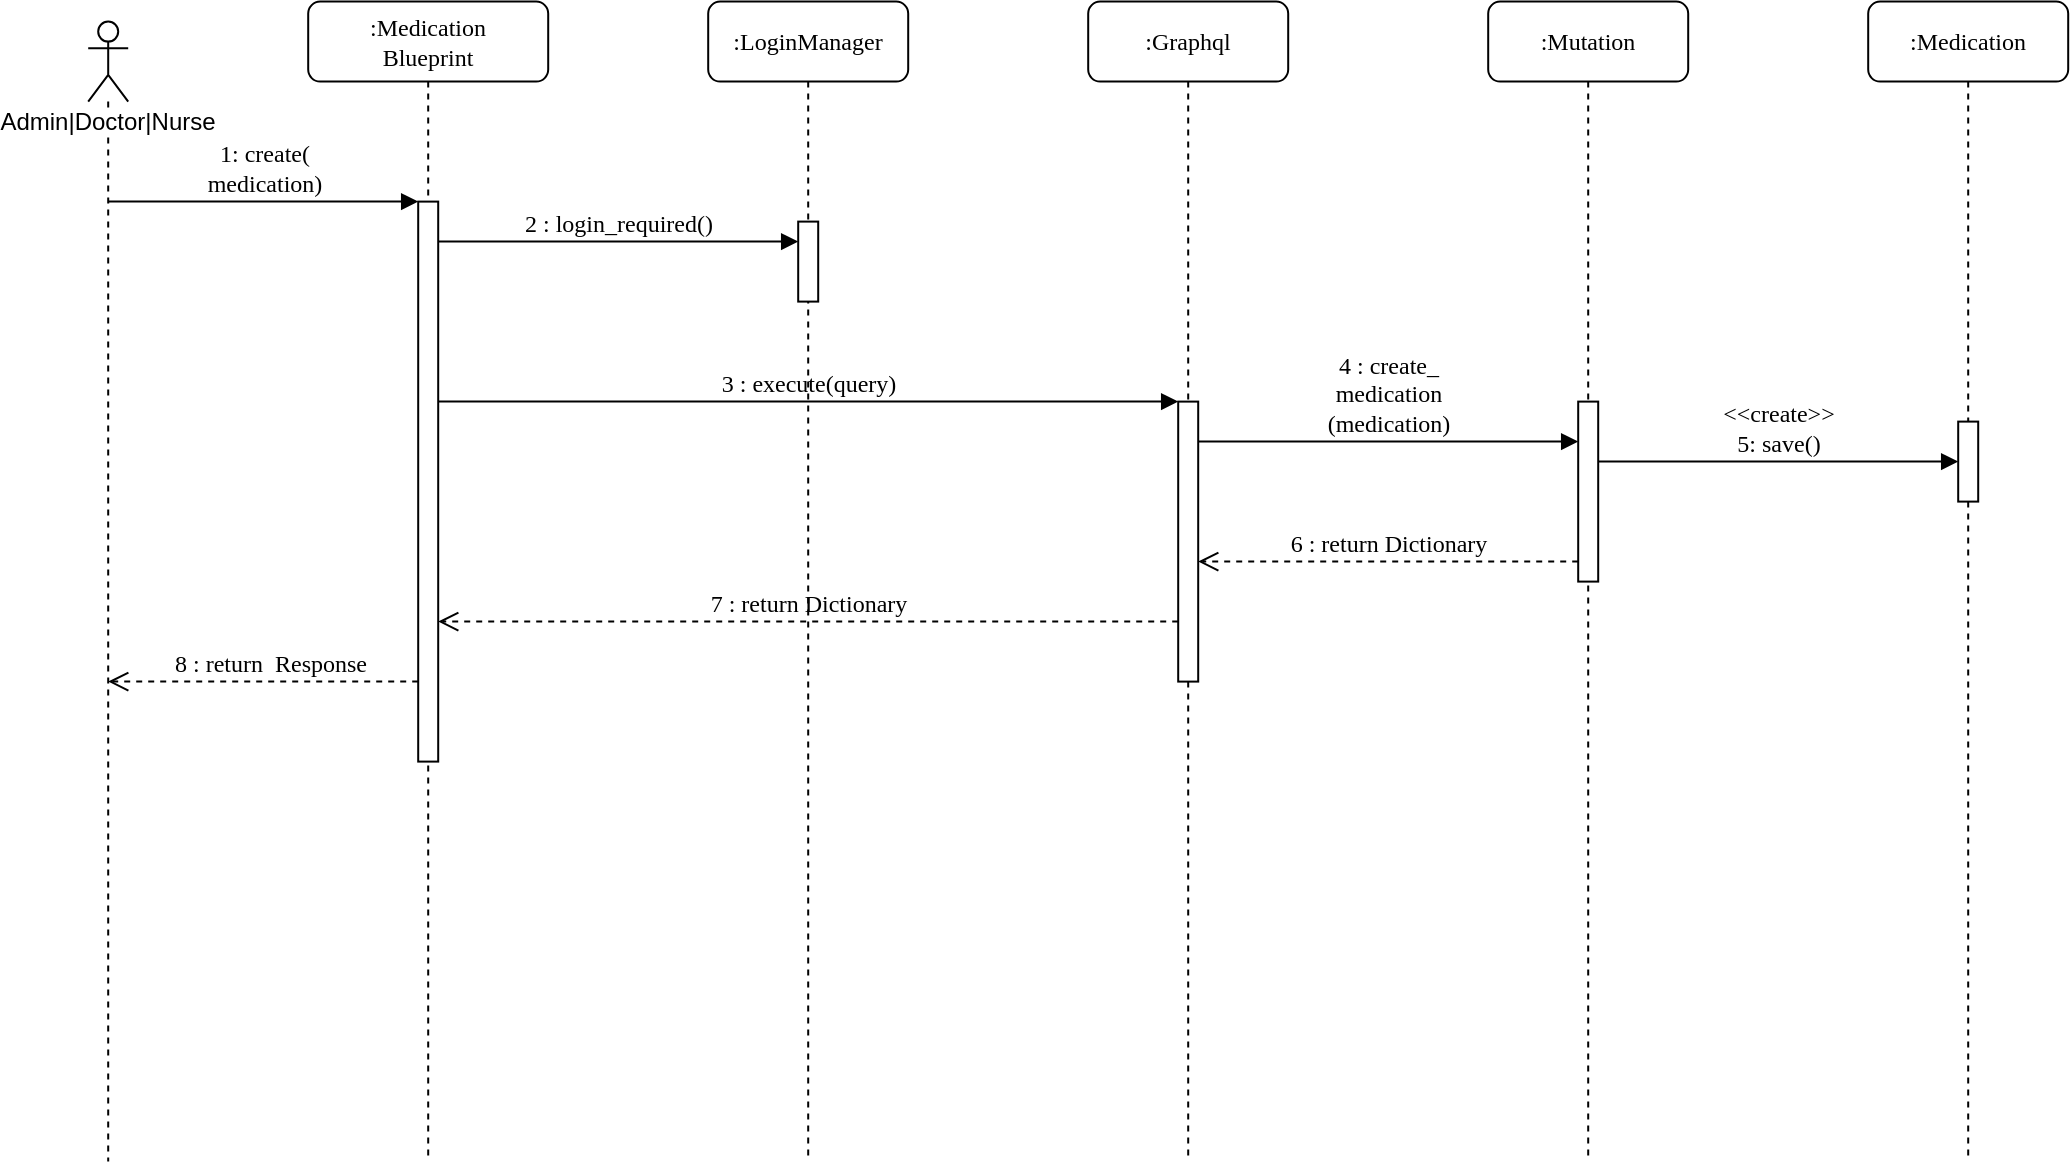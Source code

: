 <mxfile version="12.3.4" type="google" pages="5"><diagram id="bylo_nbUwDTHsxsyvhCS" name="MMS-UC-01"><mxGraphModel dx="2032" dy="628" grid="1" gridSize="10" guides="1" tooltips="1" connect="1" arrows="1" fold="1" page="1" pageScale="1" pageWidth="827" pageHeight="1169" math="0" shadow="0"><root><mxCell id="0"/><mxCell id="1" parent="0"/><mxCell id="_67qleCkoF8MrSsblZwb-1" value="&lt;div&gt;:Medication&lt;/div&gt;&lt;div&gt;Blueprint&lt;/div&gt;" style="shape=umlLifeline;perimeter=lifelinePerimeter;whiteSpace=wrap;html=1;container=1;collapsible=0;recursiveResize=0;outlineConnect=0;rounded=1;shadow=0;comic=0;labelBackgroundColor=none;strokeWidth=1;fontFamily=Verdana;fontSize=12;align=center;" vertex="1" parent="1"><mxGeometry x="150.1" y="239.8" width="120" height="580" as="geometry"/></mxCell><mxCell id="_67qleCkoF8MrSsblZwb-2" value="" style="html=1;points=[];perimeter=orthogonalPerimeter;rounded=0;shadow=0;comic=0;labelBackgroundColor=none;strokeWidth=1;fontFamily=Verdana;fontSize=12;align=center;" vertex="1" parent="_67qleCkoF8MrSsblZwb-1"><mxGeometry x="55" y="100" width="10" height="280" as="geometry"/></mxCell><mxCell id="_67qleCkoF8MrSsblZwb-3" value=":Graphql" style="shape=umlLifeline;perimeter=lifelinePerimeter;whiteSpace=wrap;html=1;container=1;collapsible=0;recursiveResize=0;outlineConnect=0;rounded=1;shadow=0;comic=0;labelBackgroundColor=none;strokeWidth=1;fontFamily=Verdana;fontSize=12;align=center;" vertex="1" parent="1"><mxGeometry x="540.1" y="239.8" width="100" height="580" as="geometry"/></mxCell><mxCell id="_67qleCkoF8MrSsblZwb-4" value="" style="html=1;points=[];perimeter=orthogonalPerimeter;rounded=0;shadow=0;comic=0;labelBackgroundColor=none;strokeWidth=1;fontFamily=Verdana;fontSize=12;align=center;" vertex="1" parent="_67qleCkoF8MrSsblZwb-3"><mxGeometry x="45" y="200" width="10" height="140" as="geometry"/></mxCell><mxCell id="_67qleCkoF8MrSsblZwb-5" value=":Mutation" style="shape=umlLifeline;perimeter=lifelinePerimeter;whiteSpace=wrap;html=1;container=1;collapsible=0;recursiveResize=0;outlineConnect=0;rounded=1;shadow=0;comic=0;labelBackgroundColor=none;strokeWidth=1;fontFamily=Verdana;fontSize=12;align=center;" vertex="1" parent="1"><mxGeometry x="740.1" y="239.8" width="100" height="580" as="geometry"/></mxCell><mxCell id="_67qleCkoF8MrSsblZwb-6" value="" style="html=1;points=[];perimeter=orthogonalPerimeter;rounded=0;shadow=0;comic=0;labelBackgroundColor=none;strokeWidth=1;fontFamily=Verdana;fontSize=12;align=center;" vertex="1" parent="_67qleCkoF8MrSsblZwb-5"><mxGeometry x="45" y="200" width="10" height="90" as="geometry"/></mxCell><mxCell id="_67qleCkoF8MrSsblZwb-7" value=":Medication" style="shape=umlLifeline;perimeter=lifelinePerimeter;whiteSpace=wrap;html=1;container=1;collapsible=0;recursiveResize=0;outlineConnect=0;rounded=1;shadow=0;comic=0;labelBackgroundColor=none;strokeWidth=1;fontFamily=Verdana;fontSize=12;align=center;" vertex="1" parent="1"><mxGeometry x="930.1" y="239.8" width="100" height="580" as="geometry"/></mxCell><mxCell id="_67qleCkoF8MrSsblZwb-8" value="" style="html=1;points=[];perimeter=orthogonalPerimeter;rounded=0;shadow=0;comic=0;labelBackgroundColor=none;strokeWidth=1;fontFamily=Verdana;fontSize=12;align=center;" vertex="1" parent="_67qleCkoF8MrSsblZwb-7"><mxGeometry x="45" y="210" width="10" height="40" as="geometry"/></mxCell><mxCell id="_67qleCkoF8MrSsblZwb-9" value="&lt;div&gt;4 : create_&lt;/div&gt;medication&lt;div&gt;(medication)&lt;br&gt;&lt;/div&gt;" style="html=1;verticalAlign=bottom;endArrow=block;labelBackgroundColor=none;fontFamily=Verdana;fontSize=12;edgeStyle=elbowEdgeStyle;elbow=vertical;" edge="1" parent="1" source="_67qleCkoF8MrSsblZwb-4" target="_67qleCkoF8MrSsblZwb-6"><mxGeometry relative="1" as="geometry"><mxPoint x="410.1" y="379.8" as="sourcePoint"/><Array as="points"><mxPoint x="680.1" y="459.8"/><mxPoint x="420.1" y="449.8"/><mxPoint x="430.1" y="449.8"/><mxPoint x="460.1" y="419.8"/><mxPoint x="400.1" y="409.8"/><mxPoint x="360.1" y="379.8"/></Array></mxGeometry></mxCell><mxCell id="_67qleCkoF8MrSsblZwb-10" value="&lt;div&gt;&amp;lt;&amp;lt;create&amp;gt;&amp;gt;&lt;br&gt;&lt;/div&gt;&lt;div&gt;5: save()&lt;br&gt;&lt;/div&gt;" style="html=1;verticalAlign=bottom;endArrow=block;labelBackgroundColor=none;fontFamily=Verdana;fontSize=12;edgeStyle=elbowEdgeStyle;elbow=vertical;" edge="1" parent="1" source="_67qleCkoF8MrSsblZwb-6" target="_67qleCkoF8MrSsblZwb-8"><mxGeometry relative="1" as="geometry"><mxPoint x="550.1" y="389.8" as="sourcePoint"/><Array as="points"><mxPoint x="890.1" y="469.8"/><mxPoint x="670.1" y="429.8"/></Array></mxGeometry></mxCell><mxCell id="_67qleCkoF8MrSsblZwb-11" value="&lt;div&gt;1: create(&lt;/div&gt;&lt;div&gt;&lt;span&gt;medication)&lt;/span&gt;&lt;/div&gt;" style="html=1;verticalAlign=bottom;endArrow=block;entryX=0;entryY=0;labelBackgroundColor=none;fontFamily=Verdana;fontSize=12;edgeStyle=elbowEdgeStyle;elbow=vertical;" edge="1" parent="1" source="_67qleCkoF8MrSsblZwb-13" target="_67qleCkoF8MrSsblZwb-2"><mxGeometry relative="1" as="geometry"><mxPoint x="55.1" y="339.8" as="sourcePoint"/><Array as="points"><mxPoint x="100.1" y="339.8"/></Array></mxGeometry></mxCell><mxCell id="_67qleCkoF8MrSsblZwb-12" value="3 : execute(query)" style="html=1;verticalAlign=bottom;endArrow=block;entryX=0;entryY=0;labelBackgroundColor=none;fontFamily=Verdana;fontSize=12;edgeStyle=elbowEdgeStyle;elbow=vertical;" edge="1" parent="1" source="_67qleCkoF8MrSsblZwb-2" target="_67qleCkoF8MrSsblZwb-4"><mxGeometry relative="1" as="geometry"><mxPoint x="270.1" y="359.8" as="sourcePoint"/><Array as="points"><mxPoint x="550.1" y="439.8"/><mxPoint x="530.1" y="449.8"/><mxPoint x="320.1" y="439.8"/><mxPoint x="300.1" y="449.8"/><mxPoint x="320.1" y="409.8"/><mxPoint x="300.1" y="399.8"/><mxPoint x="320.1" y="389.8"/><mxPoint x="290.1" y="379.8"/></Array></mxGeometry></mxCell><mxCell id="_67qleCkoF8MrSsblZwb-13" value="Admin|Doctor|Nurse" style="shape=umlLifeline;participant=umlActor;perimeter=lifelinePerimeter;whiteSpace=wrap;html=1;container=1;collapsible=0;recursiveResize=0;verticalAlign=top;spacingTop=36;labelBackgroundColor=#ffffff;outlineConnect=0;" vertex="1" parent="1"><mxGeometry x="40.1" y="249.8" width="20" height="570" as="geometry"/></mxCell><mxCell id="_67qleCkoF8MrSsblZwb-14" value="6 : return Dictionary" style="html=1;verticalAlign=bottom;endArrow=open;dashed=1;endSize=8;labelBackgroundColor=none;fontFamily=Verdana;fontSize=12;edgeStyle=elbowEdgeStyle;elbow=vertical;" edge="1" parent="1" source="_67qleCkoF8MrSsblZwb-6" target="_67qleCkoF8MrSsblZwb-4"><mxGeometry relative="1" as="geometry"><mxPoint x="295.1" y="449.8" as="targetPoint"/><Array as="points"><mxPoint x="720.1" y="519.8"/><mxPoint x="590.1" y="539.8"/><mxPoint x="460.1" y="469.8"/><mxPoint x="490.1" y="479.8"/><mxPoint x="480.1" y="469.8"/><mxPoint x="460.1" y="459.8"/><mxPoint x="330.1" y="449.8"/><mxPoint x="360.1" y="449.8"/></Array><mxPoint x="480.1" y="449.8" as="sourcePoint"/></mxGeometry></mxCell><mxCell id="_67qleCkoF8MrSsblZwb-15" value="7 : return Dictionary" style="html=1;verticalAlign=bottom;endArrow=open;dashed=1;endSize=8;labelBackgroundColor=none;fontFamily=Verdana;fontSize=12;edgeStyle=elbowEdgeStyle;elbow=vertical;" edge="1" parent="1" source="_67qleCkoF8MrSsblZwb-4" target="_67qleCkoF8MrSsblZwb-2"><mxGeometry relative="1" as="geometry"><mxPoint x="160.1" y="489.8" as="targetPoint"/><Array as="points"><mxPoint x="320.1" y="549.8"/><mxPoint x="310.1" y="529.8"/><mxPoint x="310.1" y="489.8"/><mxPoint x="290.1" y="479.8"/><mxPoint x="270.6" y="489.8"/><mxPoint x="140.6" y="479.8"/><mxPoint x="170.6" y="479.8"/></Array><mxPoint x="335.6" y="489.8" as="sourcePoint"/></mxGeometry></mxCell><mxCell id="_67qleCkoF8MrSsblZwb-16" value="8 : return&amp;nbsp; Response" style="html=1;verticalAlign=bottom;endArrow=open;dashed=1;endSize=8;labelBackgroundColor=none;fontFamily=Verdana;fontSize=12;edgeStyle=elbowEdgeStyle;elbow=vertical;" edge="1" parent="1" source="_67qleCkoF8MrSsblZwb-2" target="_67qleCkoF8MrSsblZwb-13"><mxGeometry x="-0.041" relative="1" as="geometry"><mxPoint x="-14.9" y="519.8" as="targetPoint"/><Array as="points"><mxPoint x="160.1" y="579.8"/><mxPoint x="140.1" y="549.8"/><mxPoint x="120.1" y="569.8"/><mxPoint x="150.1" y="599.8"/><mxPoint x="140.1" y="559.8"/><mxPoint x="60.6" y="519.8"/><mxPoint x="-69.4" y="509.8"/><mxPoint x="-39.4" y="509.8"/></Array><mxPoint x="135.1" y="519.8" as="sourcePoint"/><mxPoint as="offset"/></mxGeometry></mxCell><mxCell id="_67qleCkoF8MrSsblZwb-17" value=":LoginManager" style="shape=umlLifeline;perimeter=lifelinePerimeter;whiteSpace=wrap;html=1;container=1;collapsible=0;recursiveResize=0;outlineConnect=0;rounded=1;shadow=0;comic=0;labelBackgroundColor=none;strokeWidth=1;fontFamily=Verdana;fontSize=12;align=center;" vertex="1" parent="1"><mxGeometry x="350.1" y="239.8" width="100" height="580" as="geometry"/></mxCell><mxCell id="_67qleCkoF8MrSsblZwb-18" value="" style="html=1;points=[];perimeter=orthogonalPerimeter;rounded=0;shadow=0;comic=0;labelBackgroundColor=none;strokeWidth=1;fontFamily=Verdana;fontSize=12;align=center;" vertex="1" parent="_67qleCkoF8MrSsblZwb-17"><mxGeometry x="45" y="110" width="10" height="40" as="geometry"/></mxCell><mxCell id="_67qleCkoF8MrSsblZwb-19" value="&lt;div&gt;2 : login_required(&lt;span&gt;)&lt;/span&gt;&lt;/div&gt;" style="html=1;verticalAlign=bottom;endArrow=block;labelBackgroundColor=none;fontFamily=Verdana;fontSize=12;edgeStyle=elbowEdgeStyle;elbow=vertical;" edge="1" parent="1" source="_67qleCkoF8MrSsblZwb-2" target="_67qleCkoF8MrSsblZwb-18"><mxGeometry relative="1" as="geometry"><mxPoint x="360.1" y="589.8" as="sourcePoint"/><mxPoint x="510.1" y="589.8" as="targetPoint"/><Array as="points"><mxPoint x="330.1" y="359.8"/><mxPoint x="270.1" y="349.8"/><mxPoint x="670.1" y="349.8"/><mxPoint x="770.1" y="539.8"/><mxPoint x="820.1" y="549.8"/></Array></mxGeometry></mxCell></root></mxGraphModel></diagram><diagram name="MMS-UC-02" id="-OC2xoSYDQAwv9KFWVE0"><mxGraphModel dx="853" dy="445" grid="1" gridSize="10" guides="1" tooltips="1" connect="1" arrows="1" fold="1" page="1" pageScale="1" pageWidth="827" pageHeight="1169" math="0" shadow="0"><root><mxCell id="LfmxLt8_WMzCR76f8Rm5-0"/><mxCell id="LfmxLt8_WMzCR76f8Rm5-1" parent="LfmxLt8_WMzCR76f8Rm5-0"/><mxCell id="LfmxLt8_WMzCR76f8Rm5-2" value="&lt;div&gt;:Medication&lt;/div&gt;&lt;div&gt;&lt;span&gt;Blueprint&lt;/span&gt;&lt;br&gt;&lt;/div&gt;" style="shape=umlLifeline;perimeter=lifelinePerimeter;whiteSpace=wrap;html=1;container=1;collapsible=0;recursiveResize=0;outlineConnect=0;rounded=1;shadow=0;comic=0;labelBackgroundColor=none;strokeWidth=1;fontFamily=Verdana;fontSize=12;align=center;" parent="LfmxLt8_WMzCR76f8Rm5-1" vertex="1"><mxGeometry x="170" y="70" width="120" height="580" as="geometry"/></mxCell><mxCell id="LfmxLt8_WMzCR76f8Rm5-3" value="" style="html=1;points=[];perimeter=orthogonalPerimeter;rounded=0;shadow=0;comic=0;labelBackgroundColor=none;strokeWidth=1;fontFamily=Verdana;fontSize=12;align=center;" parent="LfmxLt8_WMzCR76f8Rm5-2" vertex="1"><mxGeometry x="55" y="100" width="10" height="280" as="geometry"/></mxCell><mxCell id="LfmxLt8_WMzCR76f8Rm5-4" value=":Graphql" style="shape=umlLifeline;perimeter=lifelinePerimeter;whiteSpace=wrap;html=1;container=1;collapsible=0;recursiveResize=0;outlineConnect=0;rounded=1;shadow=0;comic=0;labelBackgroundColor=none;strokeWidth=1;fontFamily=Verdana;fontSize=12;align=center;" parent="LfmxLt8_WMzCR76f8Rm5-1" vertex="1"><mxGeometry x="560" y="70" width="100" height="580" as="geometry"/></mxCell><mxCell id="LfmxLt8_WMzCR76f8Rm5-5" value="" style="html=1;points=[];perimeter=orthogonalPerimeter;rounded=0;shadow=0;comic=0;labelBackgroundColor=none;strokeWidth=1;fontFamily=Verdana;fontSize=12;align=center;" parent="LfmxLt8_WMzCR76f8Rm5-4" vertex="1"><mxGeometry x="45" y="200" width="10" height="140" as="geometry"/></mxCell><mxCell id="LfmxLt8_WMzCR76f8Rm5-6" value=":Mutation" style="shape=umlLifeline;perimeter=lifelinePerimeter;whiteSpace=wrap;html=1;container=1;collapsible=0;recursiveResize=0;outlineConnect=0;rounded=1;shadow=0;comic=0;labelBackgroundColor=none;strokeWidth=1;fontFamily=Verdana;fontSize=12;align=center;" parent="LfmxLt8_WMzCR76f8Rm5-1" vertex="1"><mxGeometry x="760" y="70" width="100" height="580" as="geometry"/></mxCell><mxCell id="LfmxLt8_WMzCR76f8Rm5-7" value="" style="html=1;points=[];perimeter=orthogonalPerimeter;rounded=0;shadow=0;comic=0;labelBackgroundColor=none;strokeWidth=1;fontFamily=Verdana;fontSize=12;align=center;" parent="LfmxLt8_WMzCR76f8Rm5-6" vertex="1"><mxGeometry x="45" y="200" width="10" height="90" as="geometry"/></mxCell><mxCell id="LfmxLt8_WMzCR76f8Rm5-8" value=":Medication" style="shape=umlLifeline;perimeter=lifelinePerimeter;whiteSpace=wrap;html=1;container=1;collapsible=0;recursiveResize=0;outlineConnect=0;rounded=1;shadow=0;comic=0;labelBackgroundColor=none;strokeWidth=1;fontFamily=Verdana;fontSize=12;align=center;" parent="LfmxLt8_WMzCR76f8Rm5-1" vertex="1"><mxGeometry x="950" y="70" width="100" height="580" as="geometry"/></mxCell><mxCell id="LfmxLt8_WMzCR76f8Rm5-9" value="" style="html=1;points=[];perimeter=orthogonalPerimeter;rounded=0;shadow=0;comic=0;labelBackgroundColor=none;strokeWidth=1;fontFamily=Verdana;fontSize=12;align=center;" parent="LfmxLt8_WMzCR76f8Rm5-8" vertex="1"><mxGeometry x="45" y="220" width="10" height="40" as="geometry"/></mxCell><mxCell id="LfmxLt8_WMzCR76f8Rm5-10" value="&lt;div&gt;4 : mutate_medication&lt;/div&gt;&lt;div&gt;(medication)&lt;br&gt;&lt;/div&gt;" style="html=1;verticalAlign=bottom;endArrow=block;labelBackgroundColor=none;fontFamily=Verdana;fontSize=12;edgeStyle=elbowEdgeStyle;elbow=vertical;" parent="LfmxLt8_WMzCR76f8Rm5-1" source="LfmxLt8_WMzCR76f8Rm5-5" target="LfmxLt8_WMzCR76f8Rm5-7" edge="1"><mxGeometry relative="1" as="geometry"><mxPoint x="430" y="210" as="sourcePoint"/><Array as="points"><mxPoint x="700" y="290"/><mxPoint x="440" y="280"/><mxPoint x="450" y="280"/><mxPoint x="480" y="250"/><mxPoint x="420" y="240"/><mxPoint x="380" y="210"/></Array></mxGeometry></mxCell><mxCell id="LfmxLt8_WMzCR76f8Rm5-11" value="&lt;div&gt;5 : update(medication)&lt;br&gt;&lt;/div&gt;" style="html=1;verticalAlign=bottom;endArrow=block;labelBackgroundColor=none;fontFamily=Verdana;fontSize=12;edgeStyle=elbowEdgeStyle;elbow=vertical;" parent="LfmxLt8_WMzCR76f8Rm5-1" source="LfmxLt8_WMzCR76f8Rm5-7" target="LfmxLt8_WMzCR76f8Rm5-9" edge="1"><mxGeometry relative="1" as="geometry"><mxPoint x="570" y="220" as="sourcePoint"/><Array as="points"><mxPoint x="910" y="300"/><mxPoint x="690" y="260"/></Array></mxGeometry></mxCell><mxCell id="LfmxLt8_WMzCR76f8Rm5-12" value="&lt;div&gt;1: change(&lt;/div&gt;&lt;div&gt;medication)&lt;br&gt;&lt;/div&gt;" style="html=1;verticalAlign=bottom;endArrow=block;entryX=0;entryY=0;labelBackgroundColor=none;fontFamily=Verdana;fontSize=12;edgeStyle=elbowEdgeStyle;elbow=vertical;" parent="LfmxLt8_WMzCR76f8Rm5-1" source="LfmxLt8_WMzCR76f8Rm5-14" target="LfmxLt8_WMzCR76f8Rm5-3" edge="1"><mxGeometry relative="1" as="geometry"><mxPoint x="75" y="170" as="sourcePoint"/><Array as="points"><mxPoint x="120" y="170"/></Array></mxGeometry></mxCell><mxCell id="LfmxLt8_WMzCR76f8Rm5-13" value="3 : execute(query)" style="html=1;verticalAlign=bottom;endArrow=block;entryX=0;entryY=0;labelBackgroundColor=none;fontFamily=Verdana;fontSize=12;edgeStyle=elbowEdgeStyle;elbow=vertical;" parent="LfmxLt8_WMzCR76f8Rm5-1" source="LfmxLt8_WMzCR76f8Rm5-3" target="LfmxLt8_WMzCR76f8Rm5-5" edge="1"><mxGeometry relative="1" as="geometry"><mxPoint x="290" y="190" as="sourcePoint"/><Array as="points"><mxPoint x="570" y="270"/><mxPoint x="550" y="280"/><mxPoint x="340" y="270"/><mxPoint x="320" y="280"/><mxPoint x="340" y="240"/><mxPoint x="320" y="230"/><mxPoint x="340" y="220"/><mxPoint x="310" y="210"/></Array></mxGeometry></mxCell><mxCell id="LfmxLt8_WMzCR76f8Rm5-14" value="Admin|Doctor|Nurse" style="shape=umlLifeline;participant=umlActor;perimeter=lifelinePerimeter;whiteSpace=wrap;html=1;container=1;collapsible=0;recursiveResize=0;verticalAlign=top;spacingTop=36;labelBackgroundColor=#ffffff;outlineConnect=0;" parent="LfmxLt8_WMzCR76f8Rm5-1" vertex="1"><mxGeometry x="60" y="80" width="20" height="570" as="geometry"/></mxCell><mxCell id="LfmxLt8_WMzCR76f8Rm5-15" value="7 : return Dictionary" style="html=1;verticalAlign=bottom;endArrow=open;dashed=1;endSize=8;labelBackgroundColor=none;fontFamily=Verdana;fontSize=12;edgeStyle=elbowEdgeStyle;elbow=vertical;" parent="LfmxLt8_WMzCR76f8Rm5-1" source="LfmxLt8_WMzCR76f8Rm5-7" target="LfmxLt8_WMzCR76f8Rm5-5" edge="1"><mxGeometry relative="1" as="geometry"><mxPoint x="315" y="280" as="targetPoint"/><Array as="points"><mxPoint x="740" y="350"/><mxPoint x="610" y="370"/><mxPoint x="480" y="300"/><mxPoint x="510" y="310"/><mxPoint x="500" y="300"/><mxPoint x="480" y="290"/><mxPoint x="350" y="280"/><mxPoint x="380" y="280"/></Array><mxPoint x="500" y="280" as="sourcePoint"/></mxGeometry></mxCell><mxCell id="LfmxLt8_WMzCR76f8Rm5-16" value="8 : return Dictionary" style="html=1;verticalAlign=bottom;endArrow=open;dashed=1;endSize=8;labelBackgroundColor=none;fontFamily=Verdana;fontSize=12;edgeStyle=elbowEdgeStyle;elbow=vertical;" parent="LfmxLt8_WMzCR76f8Rm5-1" source="LfmxLt8_WMzCR76f8Rm5-5" target="LfmxLt8_WMzCR76f8Rm5-3" edge="1"><mxGeometry relative="1" as="geometry"><mxPoint x="180" y="320" as="targetPoint"/><Array as="points"><mxPoint x="340" y="380"/><mxPoint x="330" y="360"/><mxPoint x="330" y="320"/><mxPoint x="310" y="310"/><mxPoint x="290.5" y="320"/><mxPoint x="160.5" y="310"/><mxPoint x="190.5" y="310"/></Array><mxPoint x="355.5" y="320" as="sourcePoint"/></mxGeometry></mxCell><mxCell id="LfmxLt8_WMzCR76f8Rm5-17" value="9 : return&amp;nbsp; Response" style="html=1;verticalAlign=bottom;endArrow=open;dashed=1;endSize=8;labelBackgroundColor=none;fontFamily=Verdana;fontSize=12;edgeStyle=elbowEdgeStyle;elbow=vertical;" parent="LfmxLt8_WMzCR76f8Rm5-1" source="LfmxLt8_WMzCR76f8Rm5-3" target="LfmxLt8_WMzCR76f8Rm5-14" edge="1"><mxGeometry x="-0.041" relative="1" as="geometry"><mxPoint x="5" y="350" as="targetPoint"/><Array as="points"><mxPoint x="180" y="410"/><mxPoint x="160" y="380"/><mxPoint x="140" y="400"/><mxPoint x="170" y="430"/><mxPoint x="160" y="390"/><mxPoint x="80.5" y="350"/><mxPoint x="-49.5" y="340"/><mxPoint x="-19.5" y="340"/></Array><mxPoint x="155" y="350" as="sourcePoint"/><mxPoint as="offset"/></mxGeometry></mxCell><mxCell id="LfmxLt8_WMzCR76f8Rm5-18" value=":LoginManager" style="shape=umlLifeline;perimeter=lifelinePerimeter;whiteSpace=wrap;html=1;container=1;collapsible=0;recursiveResize=0;outlineConnect=0;rounded=1;shadow=0;comic=0;labelBackgroundColor=none;strokeWidth=1;fontFamily=Verdana;fontSize=12;align=center;" parent="LfmxLt8_WMzCR76f8Rm5-1" vertex="1"><mxGeometry x="370" y="70" width="100" height="580" as="geometry"/></mxCell><mxCell id="LfmxLt8_WMzCR76f8Rm5-19" value="" style="html=1;points=[];perimeter=orthogonalPerimeter;rounded=0;shadow=0;comic=0;labelBackgroundColor=none;strokeWidth=1;fontFamily=Verdana;fontSize=12;align=center;" parent="LfmxLt8_WMzCR76f8Rm5-18" vertex="1"><mxGeometry x="45" y="110" width="10" height="40" as="geometry"/></mxCell><mxCell id="LfmxLt8_WMzCR76f8Rm5-20" value="&lt;div&gt;2 : login_required()&lt;/div&gt;" style="html=1;verticalAlign=bottom;endArrow=block;labelBackgroundColor=none;fontFamily=Verdana;fontSize=12;edgeStyle=elbowEdgeStyle;elbow=vertical;" parent="LfmxLt8_WMzCR76f8Rm5-1" source="LfmxLt8_WMzCR76f8Rm5-3" target="LfmxLt8_WMzCR76f8Rm5-19" edge="1"><mxGeometry relative="1" as="geometry"><mxPoint x="380" y="420" as="sourcePoint"/><mxPoint x="530" y="420" as="targetPoint"/><Array as="points"><mxPoint x="350" y="190"/><mxPoint x="290" y="180"/><mxPoint x="690" y="180"/><mxPoint x="790" y="370"/><mxPoint x="840" y="380"/></Array></mxGeometry></mxCell><mxCell id="9YLjRHN352ZpI4J84hAJ-0" value="6 : return Dictionary" style="html=1;verticalAlign=bottom;endArrow=open;dashed=1;endSize=8;labelBackgroundColor=none;fontFamily=Verdana;fontSize=12;edgeStyle=elbowEdgeStyle;elbow=vertical;" parent="LfmxLt8_WMzCR76f8Rm5-1" source="LfmxLt8_WMzCR76f8Rm5-9" target="LfmxLt8_WMzCR76f8Rm5-7" edge="1"><mxGeometry relative="1" as="geometry"><mxPoint x="625" y="360" as="targetPoint"/><Array as="points"><mxPoint x="910" y="320"/><mxPoint x="620" y="380"/><mxPoint x="490" y="310"/><mxPoint x="520" y="320"/><mxPoint x="510" y="310"/><mxPoint x="490" y="300"/><mxPoint x="360" y="290"/><mxPoint x="390" y="290"/></Array><mxPoint x="815" y="360" as="sourcePoint"/></mxGeometry></mxCell></root></mxGraphModel></diagram><diagram name="MMS-UC-03" id="v9AAuuAZlYDjf_bV5lsK"><mxGraphModel dx="1024" dy="534" grid="1" gridSize="10" guides="1" tooltips="1" connect="1" arrows="1" fold="1" page="1" pageScale="1" pageWidth="827" pageHeight="1169" math="0" shadow="0"><root><mxCell id="Nx9upuFoKgEADHs58bwk-0"/><mxCell id="Nx9upuFoKgEADHs58bwk-1" parent="Nx9upuFoKgEADHs58bwk-0"/><mxCell id="Nx9upuFoKgEADHs58bwk-2" value="&lt;div&gt;:Medication&lt;/div&gt;&lt;div&gt;&lt;span&gt;Blueprint&lt;/span&gt;&lt;br&gt;&lt;/div&gt;" style="shape=umlLifeline;perimeter=lifelinePerimeter;whiteSpace=wrap;html=1;container=1;collapsible=0;recursiveResize=0;outlineConnect=0;rounded=1;shadow=0;comic=0;labelBackgroundColor=none;strokeWidth=1;fontFamily=Verdana;fontSize=12;align=center;" parent="Nx9upuFoKgEADHs58bwk-1" vertex="1"><mxGeometry x="170" y="70" width="120" height="580" as="geometry"/></mxCell><mxCell id="Nx9upuFoKgEADHs58bwk-3" value="" style="html=1;points=[];perimeter=orthogonalPerimeter;rounded=0;shadow=0;comic=0;labelBackgroundColor=none;strokeWidth=1;fontFamily=Verdana;fontSize=12;align=center;" parent="Nx9upuFoKgEADHs58bwk-2" vertex="1"><mxGeometry x="55" y="100" width="10" height="280" as="geometry"/></mxCell><mxCell id="Nx9upuFoKgEADHs58bwk-4" value=":Graphql" style="shape=umlLifeline;perimeter=lifelinePerimeter;whiteSpace=wrap;html=1;container=1;collapsible=0;recursiveResize=0;outlineConnect=0;rounded=1;shadow=0;comic=0;labelBackgroundColor=none;strokeWidth=1;fontFamily=Verdana;fontSize=12;align=center;" parent="Nx9upuFoKgEADHs58bwk-1" vertex="1"><mxGeometry x="560" y="70" width="100" height="580" as="geometry"/></mxCell><mxCell id="Nx9upuFoKgEADHs58bwk-5" value="" style="html=1;points=[];perimeter=orthogonalPerimeter;rounded=0;shadow=0;comic=0;labelBackgroundColor=none;strokeWidth=1;fontFamily=Verdana;fontSize=12;align=center;" parent="Nx9upuFoKgEADHs58bwk-4" vertex="1"><mxGeometry x="45" y="200" width="10" height="140" as="geometry"/></mxCell><mxCell id="Nx9upuFoKgEADHs58bwk-6" value=":Mutation" style="shape=umlLifeline;perimeter=lifelinePerimeter;whiteSpace=wrap;html=1;container=1;collapsible=0;recursiveResize=0;outlineConnect=0;rounded=1;shadow=0;comic=0;labelBackgroundColor=none;strokeWidth=1;fontFamily=Verdana;fontSize=12;align=center;" parent="Nx9upuFoKgEADHs58bwk-1" vertex="1"><mxGeometry x="760" y="70" width="100" height="580" as="geometry"/></mxCell><mxCell id="Nx9upuFoKgEADHs58bwk-7" value="" style="html=1;points=[];perimeter=orthogonalPerimeter;rounded=0;shadow=0;comic=0;labelBackgroundColor=none;strokeWidth=1;fontFamily=Verdana;fontSize=12;align=center;" parent="Nx9upuFoKgEADHs58bwk-6" vertex="1"><mxGeometry x="45" y="200" width="10" height="90" as="geometry"/></mxCell><mxCell id="Nx9upuFoKgEADHs58bwk-8" value=":Medication" style="shape=umlLifeline;perimeter=lifelinePerimeter;whiteSpace=wrap;html=1;container=1;collapsible=0;recursiveResize=0;outlineConnect=0;rounded=1;shadow=0;comic=0;labelBackgroundColor=none;strokeWidth=1;fontFamily=Verdana;fontSize=12;align=center;" parent="Nx9upuFoKgEADHs58bwk-1" vertex="1"><mxGeometry x="950" y="70" width="100" height="580" as="geometry"/></mxCell><mxCell id="Nx9upuFoKgEADHs58bwk-9" value="" style="html=1;points=[];perimeter=orthogonalPerimeter;rounded=0;shadow=0;comic=0;labelBackgroundColor=none;strokeWidth=1;fontFamily=Verdana;fontSize=12;align=center;" parent="Nx9upuFoKgEADHs58bwk-8" vertex="1"><mxGeometry x="45" y="220" width="10" height="40" as="geometry"/></mxCell><mxCell id="Nx9upuFoKgEADHs58bwk-10" value="&lt;div&gt;4 : delete_&lt;/div&gt;medication&lt;div&gt;(medication_id)&lt;br&gt;&lt;/div&gt;" style="html=1;verticalAlign=bottom;endArrow=block;labelBackgroundColor=none;fontFamily=Verdana;fontSize=12;edgeStyle=elbowEdgeStyle;elbow=vertical;" parent="Nx9upuFoKgEADHs58bwk-1" source="Nx9upuFoKgEADHs58bwk-5" target="Nx9upuFoKgEADHs58bwk-7" edge="1"><mxGeometry relative="1" as="geometry"><mxPoint x="430" y="210" as="sourcePoint"/><Array as="points"><mxPoint x="700" y="290"/><mxPoint x="440" y="280"/><mxPoint x="450" y="280"/><mxPoint x="480" y="250"/><mxPoint x="420" y="240"/><mxPoint x="380" y="210"/></Array></mxGeometry></mxCell><mxCell id="Nx9upuFoKgEADHs58bwk-11" value="&lt;div&gt;5 : delete()&lt;br&gt;&lt;/div&gt;" style="html=1;verticalAlign=bottom;endArrow=block;labelBackgroundColor=none;fontFamily=Verdana;fontSize=12;edgeStyle=elbowEdgeStyle;elbow=vertical;" parent="Nx9upuFoKgEADHs58bwk-1" source="Nx9upuFoKgEADHs58bwk-7" target="Nx9upuFoKgEADHs58bwk-9" edge="1"><mxGeometry relative="1" as="geometry"><mxPoint x="570" y="220" as="sourcePoint"/><Array as="points"><mxPoint x="910" y="300"/><mxPoint x="690" y="260"/></Array></mxGeometry></mxCell><mxCell id="Nx9upuFoKgEADHs58bwk-12" value="&lt;div&gt;1: delete(&lt;/div&gt;medication_id&lt;span&gt;)&lt;/span&gt;" style="html=1;verticalAlign=bottom;endArrow=block;entryX=0;entryY=0;labelBackgroundColor=none;fontFamily=Verdana;fontSize=12;edgeStyle=elbowEdgeStyle;elbow=vertical;" parent="Nx9upuFoKgEADHs58bwk-1" source="Nx9upuFoKgEADHs58bwk-14" target="Nx9upuFoKgEADHs58bwk-3" edge="1"><mxGeometry relative="1" as="geometry"><mxPoint x="75" y="170" as="sourcePoint"/><Array as="points"><mxPoint x="120" y="170"/></Array></mxGeometry></mxCell><mxCell id="Nx9upuFoKgEADHs58bwk-13" value="3 : execute(query)" style="html=1;verticalAlign=bottom;endArrow=block;entryX=0;entryY=0;labelBackgroundColor=none;fontFamily=Verdana;fontSize=12;edgeStyle=elbowEdgeStyle;elbow=vertical;" parent="Nx9upuFoKgEADHs58bwk-1" source="Nx9upuFoKgEADHs58bwk-3" target="Nx9upuFoKgEADHs58bwk-5" edge="1"><mxGeometry relative="1" as="geometry"><mxPoint x="290" y="190" as="sourcePoint"/><Array as="points"><mxPoint x="570" y="270"/><mxPoint x="550" y="280"/><mxPoint x="340" y="270"/><mxPoint x="320" y="280"/><mxPoint x="340" y="240"/><mxPoint x="320" y="230"/><mxPoint x="340" y="220"/><mxPoint x="310" y="210"/></Array></mxGeometry></mxCell><mxCell id="Nx9upuFoKgEADHs58bwk-14" value="Admin|Doctor|Nurse" style="shape=umlLifeline;participant=umlActor;perimeter=lifelinePerimeter;whiteSpace=wrap;html=1;container=1;collapsible=0;recursiveResize=0;verticalAlign=top;spacingTop=36;labelBackgroundColor=#ffffff;outlineConnect=0;" parent="Nx9upuFoKgEADHs58bwk-1" vertex="1"><mxGeometry x="60" y="80" width="20" height="570" as="geometry"/></mxCell><mxCell id="Nx9upuFoKgEADHs58bwk-15" value="6 : return Dictionary" style="html=1;verticalAlign=bottom;endArrow=open;dashed=1;endSize=8;labelBackgroundColor=none;fontFamily=Verdana;fontSize=12;edgeStyle=elbowEdgeStyle;elbow=vertical;" parent="Nx9upuFoKgEADHs58bwk-1" source="Nx9upuFoKgEADHs58bwk-7" target="Nx9upuFoKgEADHs58bwk-5" edge="1"><mxGeometry relative="1" as="geometry"><mxPoint x="315" y="280" as="targetPoint"/><Array as="points"><mxPoint x="740" y="350"/><mxPoint x="610" y="370"/><mxPoint x="480" y="300"/><mxPoint x="510" y="310"/><mxPoint x="500" y="300"/><mxPoint x="480" y="290"/><mxPoint x="350" y="280"/><mxPoint x="380" y="280"/></Array><mxPoint x="500" y="280" as="sourcePoint"/></mxGeometry></mxCell><mxCell id="Nx9upuFoKgEADHs58bwk-16" value="7 : return Dictionary" style="html=1;verticalAlign=bottom;endArrow=open;dashed=1;endSize=8;labelBackgroundColor=none;fontFamily=Verdana;fontSize=12;edgeStyle=elbowEdgeStyle;elbow=vertical;" parent="Nx9upuFoKgEADHs58bwk-1" source="Nx9upuFoKgEADHs58bwk-5" target="Nx9upuFoKgEADHs58bwk-3" edge="1"><mxGeometry relative="1" as="geometry"><mxPoint x="180" y="320" as="targetPoint"/><Array as="points"><mxPoint x="340" y="380"/><mxPoint x="330" y="360"/><mxPoint x="330" y="320"/><mxPoint x="310" y="310"/><mxPoint x="290.5" y="320"/><mxPoint x="160.5" y="310"/><mxPoint x="190.5" y="310"/></Array><mxPoint x="355.5" y="320" as="sourcePoint"/></mxGeometry></mxCell><mxCell id="Nx9upuFoKgEADHs58bwk-17" value="8 : return&amp;nbsp; Response" style="html=1;verticalAlign=bottom;endArrow=open;dashed=1;endSize=8;labelBackgroundColor=none;fontFamily=Verdana;fontSize=12;edgeStyle=elbowEdgeStyle;elbow=vertical;" parent="Nx9upuFoKgEADHs58bwk-1" source="Nx9upuFoKgEADHs58bwk-3" target="Nx9upuFoKgEADHs58bwk-14" edge="1"><mxGeometry x="-0.041" relative="1" as="geometry"><mxPoint x="5" y="350" as="targetPoint"/><Array as="points"><mxPoint x="180" y="410"/><mxPoint x="160" y="380"/><mxPoint x="140" y="400"/><mxPoint x="170" y="430"/><mxPoint x="160" y="390"/><mxPoint x="80.5" y="350"/><mxPoint x="-49.5" y="340"/><mxPoint x="-19.5" y="340"/></Array><mxPoint x="155" y="350" as="sourcePoint"/><mxPoint as="offset"/></mxGeometry></mxCell><mxCell id="Nx9upuFoKgEADHs58bwk-18" value=":LoginManager" style="shape=umlLifeline;perimeter=lifelinePerimeter;whiteSpace=wrap;html=1;container=1;collapsible=0;recursiveResize=0;outlineConnect=0;rounded=1;shadow=0;comic=0;labelBackgroundColor=none;strokeWidth=1;fontFamily=Verdana;fontSize=12;align=center;" parent="Nx9upuFoKgEADHs58bwk-1" vertex="1"><mxGeometry x="370" y="70" width="100" height="580" as="geometry"/></mxCell><mxCell id="Nx9upuFoKgEADHs58bwk-19" value="" style="html=1;points=[];perimeter=orthogonalPerimeter;rounded=0;shadow=0;comic=0;labelBackgroundColor=none;strokeWidth=1;fontFamily=Verdana;fontSize=12;align=center;" parent="Nx9upuFoKgEADHs58bwk-18" vertex="1"><mxGeometry x="45" y="110" width="10" height="30" as="geometry"/></mxCell><mxCell id="Nx9upuFoKgEADHs58bwk-20" value="&lt;div&gt;2 : login_required(&lt;span&gt;)&lt;/span&gt;&lt;/div&gt;" style="html=1;verticalAlign=bottom;endArrow=block;labelBackgroundColor=none;fontFamily=Verdana;fontSize=12;edgeStyle=elbowEdgeStyle;elbow=vertical;" parent="Nx9upuFoKgEADHs58bwk-1" source="Nx9upuFoKgEADHs58bwk-3" target="Nx9upuFoKgEADHs58bwk-19" edge="1"><mxGeometry relative="1" as="geometry"><mxPoint x="380" y="420" as="sourcePoint"/><mxPoint x="530" y="420" as="targetPoint"/><Array as="points"><mxPoint x="350" y="190"/><mxPoint x="290" y="180"/><mxPoint x="690" y="180"/><mxPoint x="790" y="370"/><mxPoint x="840" y="380"/></Array></mxGeometry></mxCell></root></mxGraphModel></diagram><diagram name="MMS-UC-04" id="9CWe-KjtBr6tbHCdr60c"><mxGraphModel dx="1024" dy="534" grid="1" gridSize="10" guides="1" tooltips="1" connect="1" arrows="1" fold="1" page="1" pageScale="1" pageWidth="827" pageHeight="1169" math="0" shadow="0"><root><mxCell id="TNy4ZHUetOUMZ7Qrc8mV-0"/><mxCell id="TNy4ZHUetOUMZ7Qrc8mV-1" parent="TNy4ZHUetOUMZ7Qrc8mV-0"/><mxCell id="TNy4ZHUetOUMZ7Qrc8mV-2" value="&lt;div&gt;:Medication&lt;/div&gt;&lt;div&gt;&lt;span&gt;Blueprint&lt;/span&gt;&lt;br&gt;&lt;/div&gt;" style="shape=umlLifeline;perimeter=lifelinePerimeter;whiteSpace=wrap;html=1;container=1;collapsible=0;recursiveResize=0;outlineConnect=0;rounded=1;shadow=0;comic=0;labelBackgroundColor=none;strokeWidth=1;fontFamily=Verdana;fontSize=12;align=center;" parent="TNy4ZHUetOUMZ7Qrc8mV-1" vertex="1"><mxGeometry x="170" y="70" width="120" height="580" as="geometry"/></mxCell><mxCell id="TNy4ZHUetOUMZ7Qrc8mV-3" value="" style="html=1;points=[];perimeter=orthogonalPerimeter;rounded=0;shadow=0;comic=0;labelBackgroundColor=none;strokeWidth=1;fontFamily=Verdana;fontSize=12;align=center;" parent="TNy4ZHUetOUMZ7Qrc8mV-2" vertex="1"><mxGeometry x="55" y="100" width="10" height="250" as="geometry"/></mxCell><mxCell id="TNy4ZHUetOUMZ7Qrc8mV-4" value=":Graphql" style="shape=umlLifeline;perimeter=lifelinePerimeter;whiteSpace=wrap;html=1;container=1;collapsible=0;recursiveResize=0;outlineConnect=0;rounded=1;shadow=0;comic=0;labelBackgroundColor=none;strokeWidth=1;fontFamily=Verdana;fontSize=12;align=center;" parent="TNy4ZHUetOUMZ7Qrc8mV-1" vertex="1"><mxGeometry x="560" y="70" width="100" height="580" as="geometry"/></mxCell><mxCell id="TNy4ZHUetOUMZ7Qrc8mV-5" value="" style="html=1;points=[];perimeter=orthogonalPerimeter;rounded=0;shadow=0;comic=0;labelBackgroundColor=none;strokeWidth=1;fontFamily=Verdana;fontSize=12;align=center;" parent="TNy4ZHUetOUMZ7Qrc8mV-4" vertex="1"><mxGeometry x="45" y="200" width="10" height="120" as="geometry"/></mxCell><mxCell id="TNy4ZHUetOUMZ7Qrc8mV-6" value=":Query" style="shape=umlLifeline;perimeter=lifelinePerimeter;whiteSpace=wrap;html=1;container=1;collapsible=0;recursiveResize=0;outlineConnect=0;rounded=1;shadow=0;comic=0;labelBackgroundColor=none;strokeWidth=1;fontFamily=Verdana;fontSize=12;align=center;" parent="TNy4ZHUetOUMZ7Qrc8mV-1" vertex="1"><mxGeometry x="760" y="70" width="100" height="580" as="geometry"/></mxCell><mxCell id="TNy4ZHUetOUMZ7Qrc8mV-7" value="" style="html=1;points=[];perimeter=orthogonalPerimeter;rounded=0;shadow=0;comic=0;labelBackgroundColor=none;strokeWidth=1;fontFamily=Verdana;fontSize=12;align=center;" parent="TNy4ZHUetOUMZ7Qrc8mV-6" vertex="1"><mxGeometry x="45" y="200" width="10" height="90" as="geometry"/></mxCell><mxCell id="TNy4ZHUetOUMZ7Qrc8mV-8" value=":Medication" style="shape=umlLifeline;perimeter=lifelinePerimeter;whiteSpace=wrap;html=1;container=1;collapsible=0;recursiveResize=0;outlineConnect=0;rounded=1;shadow=0;comic=0;labelBackgroundColor=none;strokeWidth=1;fontFamily=Verdana;fontSize=12;align=center;" parent="TNy4ZHUetOUMZ7Qrc8mV-1" vertex="1"><mxGeometry x="950" y="70" width="100" height="580" as="geometry"/></mxCell><mxCell id="TNy4ZHUetOUMZ7Qrc8mV-9" value="" style="html=1;points=[];perimeter=orthogonalPerimeter;rounded=0;shadow=0;comic=0;labelBackgroundColor=none;strokeWidth=1;fontFamily=Verdana;fontSize=12;align=center;" parent="TNy4ZHUetOUMZ7Qrc8mV-8" vertex="1"><mxGeometry x="45" y="220" width="10" height="40" as="geometry"/></mxCell><mxCell id="TNy4ZHUetOUMZ7Qrc8mV-10" value="&lt;div&gt;4 : resolve_&lt;/div&gt;medication&lt;div&gt;(medication_id)&lt;br&gt;&lt;/div&gt;" style="html=1;verticalAlign=bottom;endArrow=block;labelBackgroundColor=none;fontFamily=Verdana;fontSize=12;edgeStyle=elbowEdgeStyle;elbow=vertical;" parent="TNy4ZHUetOUMZ7Qrc8mV-1" source="TNy4ZHUetOUMZ7Qrc8mV-5" target="TNy4ZHUetOUMZ7Qrc8mV-7" edge="1"><mxGeometry relative="1" as="geometry"><mxPoint x="430" y="210" as="sourcePoint"/><Array as="points"><mxPoint x="700" y="290"/><mxPoint x="440" y="280"/><mxPoint x="450" y="280"/><mxPoint x="480" y="250"/><mxPoint x="420" y="240"/><mxPoint x="380" y="210"/></Array></mxGeometry></mxCell><mxCell id="TNy4ZHUetOUMZ7Qrc8mV-11" value="&lt;div&gt;5: get()&lt;br&gt;&lt;/div&gt;" style="html=1;verticalAlign=bottom;endArrow=block;labelBackgroundColor=none;fontFamily=Verdana;fontSize=12;edgeStyle=elbowEdgeStyle;elbow=vertical;" parent="TNy4ZHUetOUMZ7Qrc8mV-1" source="TNy4ZHUetOUMZ7Qrc8mV-7" target="TNy4ZHUetOUMZ7Qrc8mV-9" edge="1"><mxGeometry relative="1" as="geometry"><mxPoint x="570" y="220" as="sourcePoint"/><Array as="points"><mxPoint x="910" y="300"/><mxPoint x="690" y="260"/></Array></mxGeometry></mxCell><mxCell id="TNy4ZHUetOUMZ7Qrc8mV-12" value="&lt;div&gt;1: get(&lt;/div&gt;medication_id)" style="html=1;verticalAlign=bottom;endArrow=block;entryX=0;entryY=0;labelBackgroundColor=none;fontFamily=Verdana;fontSize=12;edgeStyle=elbowEdgeStyle;elbow=vertical;" parent="TNy4ZHUetOUMZ7Qrc8mV-1" source="TNy4ZHUetOUMZ7Qrc8mV-14" target="TNy4ZHUetOUMZ7Qrc8mV-3" edge="1"><mxGeometry relative="1" as="geometry"><mxPoint x="75" y="170" as="sourcePoint"/><Array as="points"><mxPoint x="120" y="170"/></Array></mxGeometry></mxCell><mxCell id="TNy4ZHUetOUMZ7Qrc8mV-13" value="3 : execute(query)" style="html=1;verticalAlign=bottom;endArrow=block;entryX=0;entryY=0;labelBackgroundColor=none;fontFamily=Verdana;fontSize=12;edgeStyle=elbowEdgeStyle;elbow=vertical;" parent="TNy4ZHUetOUMZ7Qrc8mV-1" source="TNy4ZHUetOUMZ7Qrc8mV-3" target="TNy4ZHUetOUMZ7Qrc8mV-5" edge="1"><mxGeometry relative="1" as="geometry"><mxPoint x="290" y="190" as="sourcePoint"/><Array as="points"><mxPoint x="570" y="270"/><mxPoint x="550" y="280"/><mxPoint x="340" y="270"/><mxPoint x="320" y="280"/><mxPoint x="340" y="240"/><mxPoint x="320" y="230"/><mxPoint x="340" y="220"/><mxPoint x="310" y="210"/></Array></mxGeometry></mxCell><mxCell id="TNy4ZHUetOUMZ7Qrc8mV-14" value="Admin|Doctor|Nurse" style="shape=umlLifeline;participant=umlActor;perimeter=lifelinePerimeter;whiteSpace=wrap;html=1;container=1;collapsible=0;recursiveResize=0;verticalAlign=top;spacingTop=36;labelBackgroundColor=#ffffff;outlineConnect=0;" parent="TNy4ZHUetOUMZ7Qrc8mV-1" vertex="1"><mxGeometry x="60" y="80" width="20" height="570" as="geometry"/></mxCell><mxCell id="TNy4ZHUetOUMZ7Qrc8mV-15" value="7 : return Dictionary" style="html=1;verticalAlign=bottom;endArrow=open;dashed=1;endSize=8;labelBackgroundColor=none;fontFamily=Verdana;fontSize=12;edgeStyle=elbowEdgeStyle;elbow=vertical;" parent="TNy4ZHUetOUMZ7Qrc8mV-1" source="TNy4ZHUetOUMZ7Qrc8mV-7" target="TNy4ZHUetOUMZ7Qrc8mV-5" edge="1"><mxGeometry relative="1" as="geometry"><mxPoint x="315" y="280" as="targetPoint"/><Array as="points"><mxPoint x="740" y="350"/><mxPoint x="610" y="370"/><mxPoint x="480" y="300"/><mxPoint x="510" y="310"/><mxPoint x="500" y="300"/><mxPoint x="480" y="290"/><mxPoint x="350" y="280"/><mxPoint x="380" y="280"/></Array><mxPoint x="500" y="280" as="sourcePoint"/></mxGeometry></mxCell><mxCell id="TNy4ZHUetOUMZ7Qrc8mV-16" value="8 : return Dictionary" style="html=1;verticalAlign=bottom;endArrow=open;dashed=1;endSize=8;labelBackgroundColor=none;fontFamily=Verdana;fontSize=12;edgeStyle=elbowEdgeStyle;elbow=vertical;" parent="TNy4ZHUetOUMZ7Qrc8mV-1" source="TNy4ZHUetOUMZ7Qrc8mV-5" target="TNy4ZHUetOUMZ7Qrc8mV-3" edge="1"><mxGeometry relative="1" as="geometry"><mxPoint x="180" y="320" as="targetPoint"/><Array as="points"><mxPoint x="340" y="380"/><mxPoint x="330" y="360"/><mxPoint x="330" y="320"/><mxPoint x="310" y="310"/><mxPoint x="290.5" y="320"/><mxPoint x="160.5" y="310"/><mxPoint x="190.5" y="310"/></Array><mxPoint x="355.5" y="320" as="sourcePoint"/></mxGeometry></mxCell><mxCell id="TNy4ZHUetOUMZ7Qrc8mV-17" value="9 : return&amp;nbsp; Response" style="html=1;verticalAlign=bottom;endArrow=open;dashed=1;endSize=8;labelBackgroundColor=none;fontFamily=Verdana;fontSize=12;edgeStyle=elbowEdgeStyle;elbow=vertical;" parent="TNy4ZHUetOUMZ7Qrc8mV-1" source="TNy4ZHUetOUMZ7Qrc8mV-3" target="TNy4ZHUetOUMZ7Qrc8mV-14" edge="1"><mxGeometry x="-0.041" relative="1" as="geometry"><mxPoint x="5" y="350" as="targetPoint"/><Array as="points"><mxPoint x="180" y="400"/><mxPoint x="180" y="410"/><mxPoint x="160" y="380"/><mxPoint x="140" y="400"/><mxPoint x="170" y="430"/><mxPoint x="160" y="390"/><mxPoint x="80.5" y="350"/><mxPoint x="-49.5" y="340"/><mxPoint x="-19.5" y="340"/></Array><mxPoint x="155" y="350" as="sourcePoint"/><mxPoint as="offset"/></mxGeometry></mxCell><mxCell id="TNy4ZHUetOUMZ7Qrc8mV-18" value=":LoginManager" style="shape=umlLifeline;perimeter=lifelinePerimeter;whiteSpace=wrap;html=1;container=1;collapsible=0;recursiveResize=0;outlineConnect=0;rounded=1;shadow=0;comic=0;labelBackgroundColor=none;strokeWidth=1;fontFamily=Verdana;fontSize=12;align=center;" parent="TNy4ZHUetOUMZ7Qrc8mV-1" vertex="1"><mxGeometry x="370" y="70" width="100" height="580" as="geometry"/></mxCell><mxCell id="TNy4ZHUetOUMZ7Qrc8mV-19" value="" style="html=1;points=[];perimeter=orthogonalPerimeter;rounded=0;shadow=0;comic=0;labelBackgroundColor=none;strokeWidth=1;fontFamily=Verdana;fontSize=12;align=center;" parent="TNy4ZHUetOUMZ7Qrc8mV-18" vertex="1"><mxGeometry x="45" y="110" width="10" height="30" as="geometry"/></mxCell><mxCell id="TNy4ZHUetOUMZ7Qrc8mV-20" value="&lt;div&gt;2 : login_required()&lt;/div&gt;" style="html=1;verticalAlign=bottom;endArrow=block;labelBackgroundColor=none;fontFamily=Verdana;fontSize=12;edgeStyle=elbowEdgeStyle;elbow=vertical;" parent="TNy4ZHUetOUMZ7Qrc8mV-1" source="TNy4ZHUetOUMZ7Qrc8mV-3" target="TNy4ZHUetOUMZ7Qrc8mV-19" edge="1"><mxGeometry relative="1" as="geometry"><mxPoint x="380" y="420" as="sourcePoint"/><mxPoint x="530" y="420" as="targetPoint"/><Array as="points"><mxPoint x="350" y="190"/><mxPoint x="290" y="180"/><mxPoint x="690" y="180"/><mxPoint x="790" y="370"/><mxPoint x="840" y="380"/></Array></mxGeometry></mxCell><mxCell id="Y-jhVGwNgHlnIbKVa5Ki-0" value="6 : return Dictionary" style="html=1;verticalAlign=bottom;endArrow=open;dashed=1;endSize=8;labelBackgroundColor=none;fontFamily=Verdana;fontSize=12;edgeStyle=elbowEdgeStyle;elbow=vertical;" parent="TNy4ZHUetOUMZ7Qrc8mV-1" source="TNy4ZHUetOUMZ7Qrc8mV-9" target="TNy4ZHUetOUMZ7Qrc8mV-7" edge="1"><mxGeometry relative="1" as="geometry"><mxPoint x="625" y="360" as="targetPoint"/><Array as="points"><mxPoint x="900" y="320"/><mxPoint x="620" y="380"/><mxPoint x="490" y="310"/><mxPoint x="520" y="320"/><mxPoint x="510" y="310"/><mxPoint x="490" y="300"/><mxPoint x="360" y="290"/><mxPoint x="390" y="290"/></Array><mxPoint x="815" y="360" as="sourcePoint"/></mxGeometry></mxCell></root></mxGraphModel></diagram><diagram name="MMS-UC-04-1" id="JhiyhiSIKPqOvLaWACOj"><mxGraphModel dx="1024" dy="534" grid="1" gridSize="10" guides="1" tooltips="1" connect="1" arrows="1" fold="1" page="1" pageScale="1" pageWidth="827" pageHeight="1169" math="0" shadow="0"><root><mxCell id="BMxbwdzNurksavFDi-UH-0"/><mxCell id="BMxbwdzNurksavFDi-UH-1" parent="BMxbwdzNurksavFDi-UH-0"/><mxCell id="BMxbwdzNurksavFDi-UH-2" value="&lt;div&gt;:Medication&lt;/div&gt;&lt;div&gt;&lt;span&gt;Blueprint&lt;/span&gt;&lt;br&gt;&lt;/div&gt;" style="shape=umlLifeline;perimeter=lifelinePerimeter;whiteSpace=wrap;html=1;container=1;collapsible=0;recursiveResize=0;outlineConnect=0;rounded=1;shadow=0;comic=0;labelBackgroundColor=none;strokeWidth=1;fontFamily=Verdana;fontSize=12;align=center;" vertex="1" parent="BMxbwdzNurksavFDi-UH-1"><mxGeometry x="170" y="70" width="120" height="580" as="geometry"/></mxCell><mxCell id="BMxbwdzNurksavFDi-UH-3" value="" style="html=1;points=[];perimeter=orthogonalPerimeter;rounded=0;shadow=0;comic=0;labelBackgroundColor=none;strokeWidth=1;fontFamily=Verdana;fontSize=12;align=center;" vertex="1" parent="BMxbwdzNurksavFDi-UH-2"><mxGeometry x="55" y="100" width="10" height="250" as="geometry"/></mxCell><mxCell id="BMxbwdzNurksavFDi-UH-4" value=":Graphql" style="shape=umlLifeline;perimeter=lifelinePerimeter;whiteSpace=wrap;html=1;container=1;collapsible=0;recursiveResize=0;outlineConnect=0;rounded=1;shadow=0;comic=0;labelBackgroundColor=none;strokeWidth=1;fontFamily=Verdana;fontSize=12;align=center;" vertex="1" parent="BMxbwdzNurksavFDi-UH-1"><mxGeometry x="560" y="70" width="100" height="580" as="geometry"/></mxCell><mxCell id="BMxbwdzNurksavFDi-UH-5" value="" style="html=1;points=[];perimeter=orthogonalPerimeter;rounded=0;shadow=0;comic=0;labelBackgroundColor=none;strokeWidth=1;fontFamily=Verdana;fontSize=12;align=center;" vertex="1" parent="BMxbwdzNurksavFDi-UH-4"><mxGeometry x="45" y="200" width="10" height="120" as="geometry"/></mxCell><mxCell id="BMxbwdzNurksavFDi-UH-6" value=":Query" style="shape=umlLifeline;perimeter=lifelinePerimeter;whiteSpace=wrap;html=1;container=1;collapsible=0;recursiveResize=0;outlineConnect=0;rounded=1;shadow=0;comic=0;labelBackgroundColor=none;strokeWidth=1;fontFamily=Verdana;fontSize=12;align=center;" vertex="1" parent="BMxbwdzNurksavFDi-UH-1"><mxGeometry x="760" y="70" width="100" height="580" as="geometry"/></mxCell><mxCell id="BMxbwdzNurksavFDi-UH-7" value="" style="html=1;points=[];perimeter=orthogonalPerimeter;rounded=0;shadow=0;comic=0;labelBackgroundColor=none;strokeWidth=1;fontFamily=Verdana;fontSize=12;align=center;" vertex="1" parent="BMxbwdzNurksavFDi-UH-6"><mxGeometry x="45" y="200" width="10" height="90" as="geometry"/></mxCell><mxCell id="BMxbwdzNurksavFDi-UH-8" value=":Medication" style="shape=umlLifeline;perimeter=lifelinePerimeter;whiteSpace=wrap;html=1;container=1;collapsible=0;recursiveResize=0;outlineConnect=0;rounded=1;shadow=0;comic=0;labelBackgroundColor=none;strokeWidth=1;fontFamily=Verdana;fontSize=12;align=center;" vertex="1" parent="BMxbwdzNurksavFDi-UH-1"><mxGeometry x="950" y="70" width="100" height="580" as="geometry"/></mxCell><mxCell id="BMxbwdzNurksavFDi-UH-9" value="" style="html=1;points=[];perimeter=orthogonalPerimeter;rounded=0;shadow=0;comic=0;labelBackgroundColor=none;strokeWidth=1;fontFamily=Verdana;fontSize=12;align=center;" vertex="1" parent="BMxbwdzNurksavFDi-UH-8"><mxGeometry x="45" y="220" width="10" height="40" as="geometry"/></mxCell><mxCell id="BMxbwdzNurksavFDi-UH-10" value="&lt;div&gt;4 : resolve_&lt;/div&gt;medication&lt;div&gt;(patient_id)&lt;br&gt;&lt;/div&gt;" style="html=1;verticalAlign=bottom;endArrow=block;labelBackgroundColor=none;fontFamily=Verdana;fontSize=12;edgeStyle=elbowEdgeStyle;elbow=vertical;" edge="1" parent="BMxbwdzNurksavFDi-UH-1" source="BMxbwdzNurksavFDi-UH-5" target="BMxbwdzNurksavFDi-UH-7"><mxGeometry relative="1" as="geometry"><mxPoint x="430" y="210" as="sourcePoint"/><Array as="points"><mxPoint x="700" y="290"/><mxPoint x="440" y="280"/><mxPoint x="450" y="280"/><mxPoint x="480" y="250"/><mxPoint x="420" y="240"/><mxPoint x="380" y="210"/></Array></mxGeometry></mxCell><mxCell id="BMxbwdzNurksavFDi-UH-11" value="&lt;div&gt;5: get()&lt;br&gt;&lt;/div&gt;" style="html=1;verticalAlign=bottom;endArrow=block;labelBackgroundColor=none;fontFamily=Verdana;fontSize=12;edgeStyle=elbowEdgeStyle;elbow=vertical;" edge="1" parent="BMxbwdzNurksavFDi-UH-1" source="BMxbwdzNurksavFDi-UH-7" target="BMxbwdzNurksavFDi-UH-9"><mxGeometry relative="1" as="geometry"><mxPoint x="570" y="220" as="sourcePoint"/><Array as="points"><mxPoint x="910" y="300"/><mxPoint x="690" y="260"/></Array></mxGeometry></mxCell><mxCell id="BMxbwdzNurksavFDi-UH-12" value="&lt;div&gt;1: get_user_medications(&lt;/div&gt;patient_id)" style="html=1;verticalAlign=bottom;endArrow=block;entryX=0;entryY=0;labelBackgroundColor=none;fontFamily=Verdana;fontSize=12;edgeStyle=elbowEdgeStyle;elbow=vertical;" edge="1" parent="BMxbwdzNurksavFDi-UH-1" source="BMxbwdzNurksavFDi-UH-14" target="BMxbwdzNurksavFDi-UH-3"><mxGeometry relative="1" as="geometry"><mxPoint x="75" y="170" as="sourcePoint"/><Array as="points"><mxPoint x="120" y="170"/></Array></mxGeometry></mxCell><mxCell id="BMxbwdzNurksavFDi-UH-13" value="3 : execute(query)" style="html=1;verticalAlign=bottom;endArrow=block;entryX=0;entryY=0;labelBackgroundColor=none;fontFamily=Verdana;fontSize=12;edgeStyle=elbowEdgeStyle;elbow=vertical;" edge="1" parent="BMxbwdzNurksavFDi-UH-1" source="BMxbwdzNurksavFDi-UH-3" target="BMxbwdzNurksavFDi-UH-5"><mxGeometry relative="1" as="geometry"><mxPoint x="290" y="190" as="sourcePoint"/><Array as="points"><mxPoint x="570" y="270"/><mxPoint x="550" y="280"/><mxPoint x="340" y="270"/><mxPoint x="320" y="280"/><mxPoint x="340" y="240"/><mxPoint x="320" y="230"/><mxPoint x="340" y="220"/><mxPoint x="310" y="210"/></Array></mxGeometry></mxCell><mxCell id="BMxbwdzNurksavFDi-UH-14" value="Admin|Doctor|Nurse" style="shape=umlLifeline;participant=umlActor;perimeter=lifelinePerimeter;whiteSpace=wrap;html=1;container=1;collapsible=0;recursiveResize=0;verticalAlign=top;spacingTop=36;labelBackgroundColor=#ffffff;outlineConnect=0;" vertex="1" parent="BMxbwdzNurksavFDi-UH-1"><mxGeometry x="60" y="80" width="20" height="570" as="geometry"/></mxCell><mxCell id="BMxbwdzNurksavFDi-UH-15" value="7 : return Dictionary" style="html=1;verticalAlign=bottom;endArrow=open;dashed=1;endSize=8;labelBackgroundColor=none;fontFamily=Verdana;fontSize=12;edgeStyle=elbowEdgeStyle;elbow=vertical;" edge="1" parent="BMxbwdzNurksavFDi-UH-1" source="BMxbwdzNurksavFDi-UH-7" target="BMxbwdzNurksavFDi-UH-5"><mxGeometry relative="1" as="geometry"><mxPoint x="315" y="280" as="targetPoint"/><Array as="points"><mxPoint x="740" y="350"/><mxPoint x="610" y="370"/><mxPoint x="480" y="300"/><mxPoint x="510" y="310"/><mxPoint x="500" y="300"/><mxPoint x="480" y="290"/><mxPoint x="350" y="280"/><mxPoint x="380" y="280"/></Array><mxPoint x="500" y="280" as="sourcePoint"/></mxGeometry></mxCell><mxCell id="BMxbwdzNurksavFDi-UH-16" value="8 : return Dictionary" style="html=1;verticalAlign=bottom;endArrow=open;dashed=1;endSize=8;labelBackgroundColor=none;fontFamily=Verdana;fontSize=12;edgeStyle=elbowEdgeStyle;elbow=vertical;" edge="1" parent="BMxbwdzNurksavFDi-UH-1" source="BMxbwdzNurksavFDi-UH-5" target="BMxbwdzNurksavFDi-UH-3"><mxGeometry x="0.432" y="-80" relative="1" as="geometry"><mxPoint x="180" y="320" as="targetPoint"/><Array as="points"><mxPoint x="340" y="380"/><mxPoint x="330" y="360"/><mxPoint x="330" y="320"/><mxPoint x="310" y="310"/><mxPoint x="290.5" y="320"/><mxPoint x="160.5" y="310"/><mxPoint x="190.5" y="310"/></Array><mxPoint x="355.5" y="320" as="sourcePoint"/><mxPoint x="80" y="80" as="offset"/></mxGeometry></mxCell><mxCell id="BMxbwdzNurksavFDi-UH-17" value="9 : return&amp;nbsp; Response" style="html=1;verticalAlign=bottom;endArrow=open;dashed=1;endSize=8;labelBackgroundColor=none;fontFamily=Verdana;fontSize=12;edgeStyle=elbowEdgeStyle;elbow=vertical;" edge="1" parent="BMxbwdzNurksavFDi-UH-1" source="BMxbwdzNurksavFDi-UH-3" target="BMxbwdzNurksavFDi-UH-14"><mxGeometry x="-0.041" relative="1" as="geometry"><mxPoint x="5" y="350" as="targetPoint"/><Array as="points"><mxPoint x="180" y="400"/><mxPoint x="180" y="410"/><mxPoint x="160" y="380"/><mxPoint x="140" y="400"/><mxPoint x="170" y="430"/><mxPoint x="160" y="390"/><mxPoint x="80.5" y="350"/><mxPoint x="-49.5" y="340"/><mxPoint x="-19.5" y="340"/></Array><mxPoint x="155" y="350" as="sourcePoint"/><mxPoint as="offset"/></mxGeometry></mxCell><mxCell id="BMxbwdzNurksavFDi-UH-18" value=":LoginManager" style="shape=umlLifeline;perimeter=lifelinePerimeter;whiteSpace=wrap;html=1;container=1;collapsible=0;recursiveResize=0;outlineConnect=0;rounded=1;shadow=0;comic=0;labelBackgroundColor=none;strokeWidth=1;fontFamily=Verdana;fontSize=12;align=center;" vertex="1" parent="BMxbwdzNurksavFDi-UH-1"><mxGeometry x="370" y="70" width="100" height="580" as="geometry"/></mxCell><mxCell id="BMxbwdzNurksavFDi-UH-19" value="" style="html=1;points=[];perimeter=orthogonalPerimeter;rounded=0;shadow=0;comic=0;labelBackgroundColor=none;strokeWidth=1;fontFamily=Verdana;fontSize=12;align=center;" vertex="1" parent="BMxbwdzNurksavFDi-UH-18"><mxGeometry x="45" y="110" width="10" height="30" as="geometry"/></mxCell><mxCell id="BMxbwdzNurksavFDi-UH-20" value="&lt;div&gt;2 : login_required()&lt;/div&gt;" style="html=1;verticalAlign=bottom;endArrow=block;labelBackgroundColor=none;fontFamily=Verdana;fontSize=12;edgeStyle=elbowEdgeStyle;elbow=vertical;" edge="1" parent="BMxbwdzNurksavFDi-UH-1" source="BMxbwdzNurksavFDi-UH-3" target="BMxbwdzNurksavFDi-UH-19"><mxGeometry relative="1" as="geometry"><mxPoint x="380" y="420" as="sourcePoint"/><mxPoint x="530" y="420" as="targetPoint"/><Array as="points"><mxPoint x="350" y="190"/><mxPoint x="290" y="180"/><mxPoint x="690" y="180"/><mxPoint x="790" y="370"/><mxPoint x="840" y="380"/></Array></mxGeometry></mxCell><mxCell id="BMxbwdzNurksavFDi-UH-21" value="6 : return Dictionary" style="html=1;verticalAlign=bottom;endArrow=open;dashed=1;endSize=8;labelBackgroundColor=none;fontFamily=Verdana;fontSize=12;edgeStyle=elbowEdgeStyle;elbow=vertical;" edge="1" parent="BMxbwdzNurksavFDi-UH-1" source="BMxbwdzNurksavFDi-UH-9" target="BMxbwdzNurksavFDi-UH-7"><mxGeometry relative="1" as="geometry"><mxPoint x="625" y="360" as="targetPoint"/><Array as="points"><mxPoint x="900" y="320"/><mxPoint x="620" y="380"/><mxPoint x="490" y="310"/><mxPoint x="520" y="320"/><mxPoint x="510" y="310"/><mxPoint x="490" y="300"/><mxPoint x="360" y="290"/><mxPoint x="390" y="290"/></Array><mxPoint x="815" y="360" as="sourcePoint"/></mxGeometry></mxCell></root></mxGraphModel></diagram></mxfile>